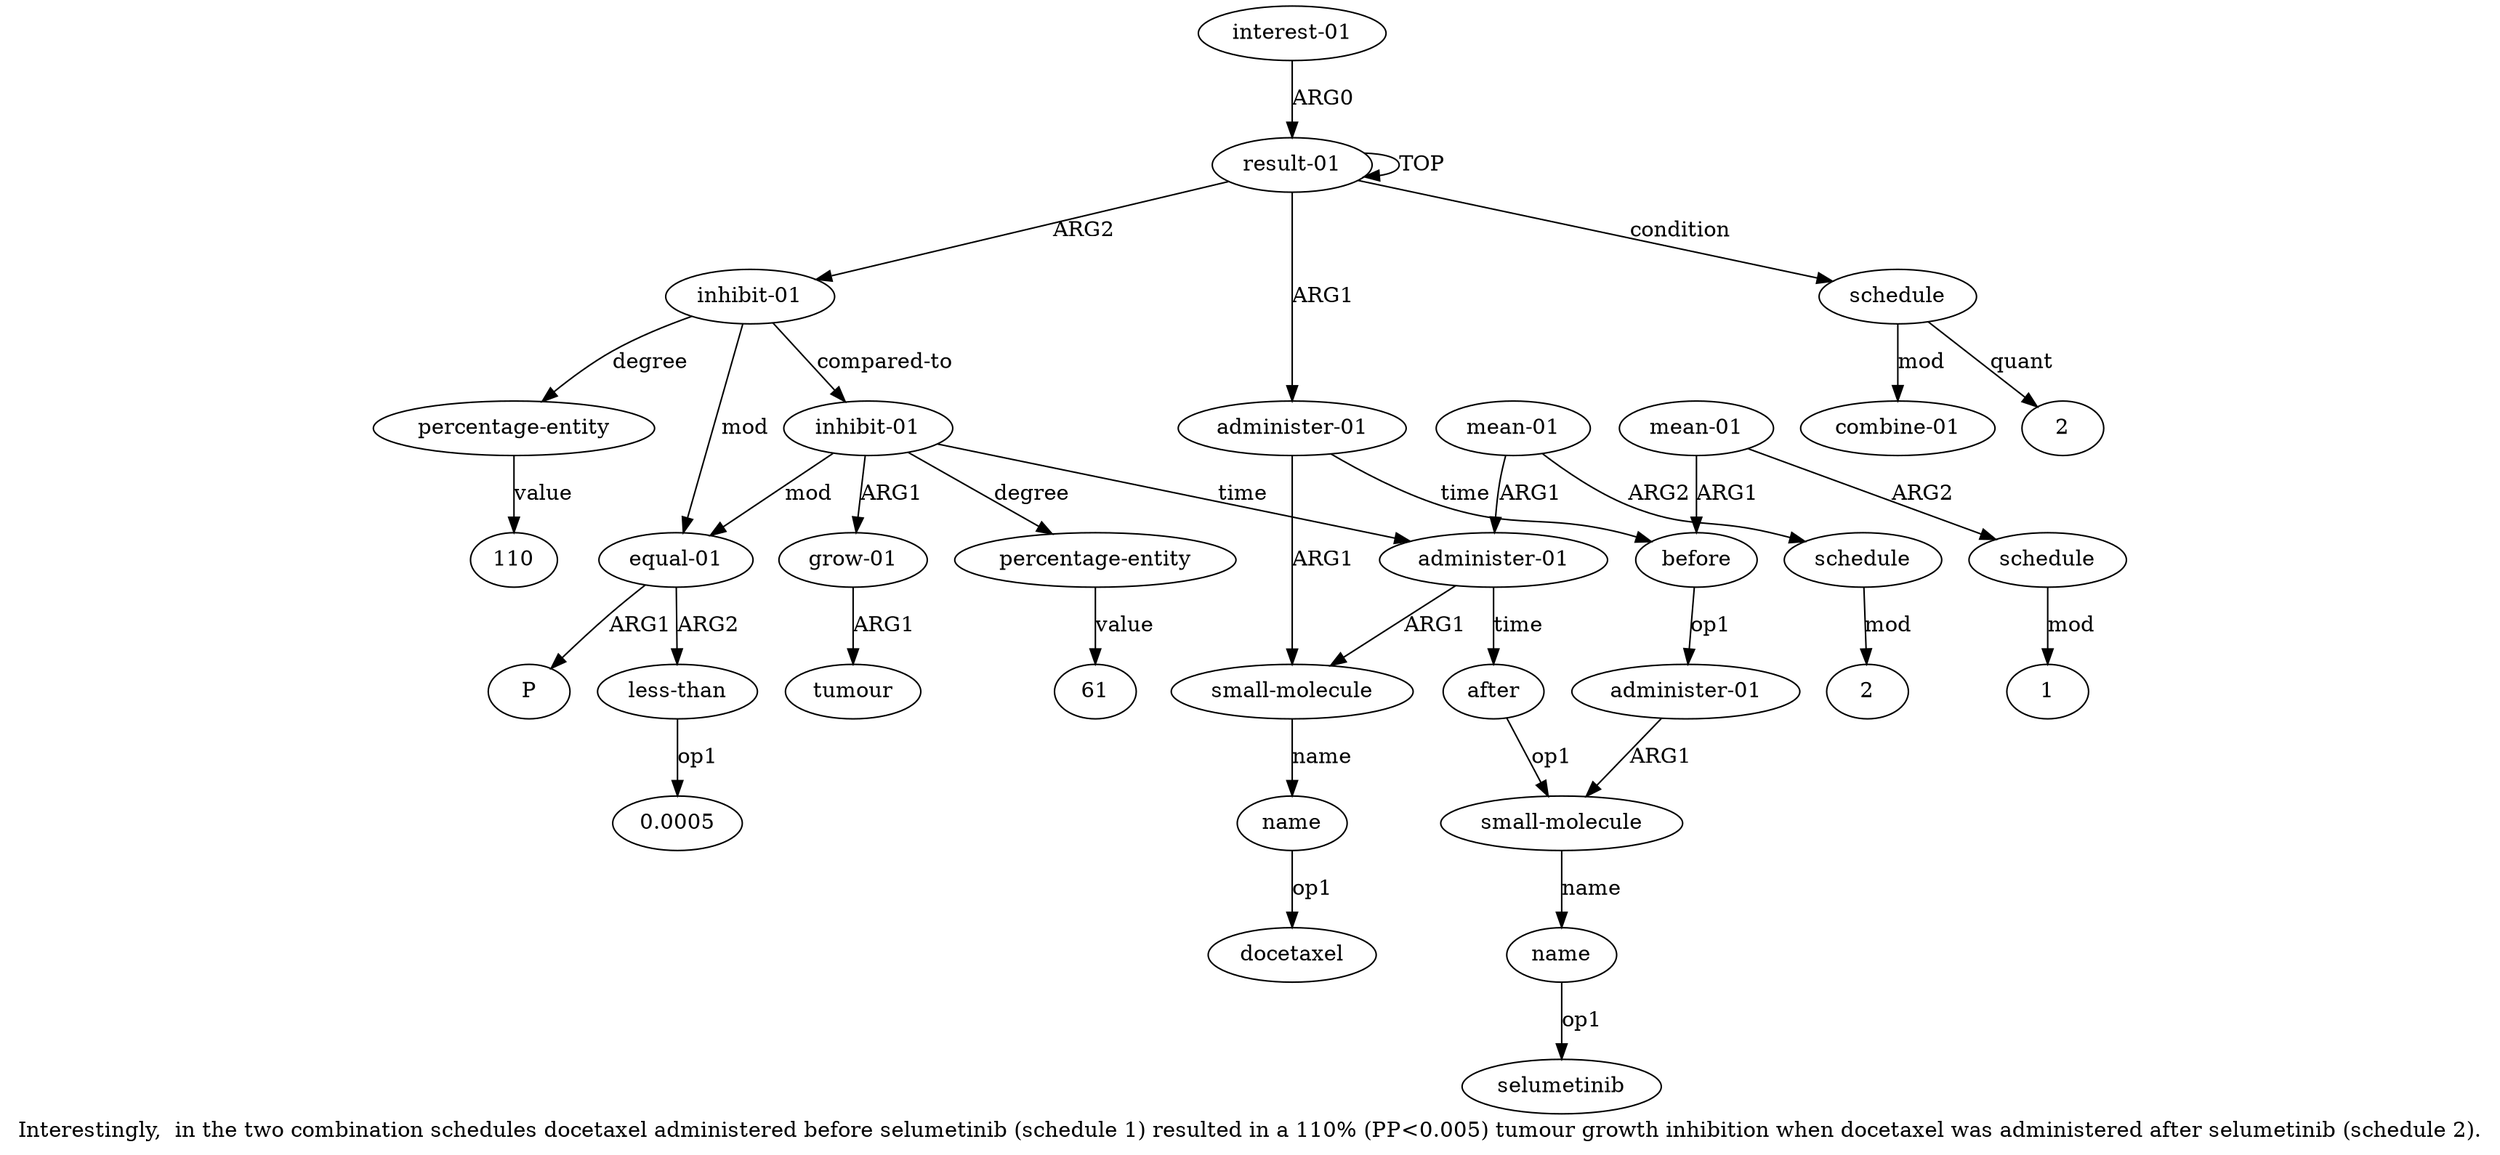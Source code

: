 digraph  {
	graph [label="Interestingly,  in the two combination schedules docetaxel administered before selumetinib (schedule 1) resulted in a 110% (PP<0.005) \
tumour growth inhibition when docetaxel was administered after selumetinib (schedule 2)."];
	node [label="\N"];
	a20	 [color=black,
		gold_ind=20,
		gold_label="equal-01",
		label="equal-01",
		test_ind=20,
		test_label="equal-01"];
	a21	 [color=black,
		gold_ind=21,
		gold_label=P,
		label=P,
		test_ind=21,
		test_label=P];
	a20 -> a21 [key=0,
	color=black,
	gold_label=ARG1,
	label=ARG1,
	test_label=ARG1];
a22 [color=black,
	gold_ind=22,
	gold_label="less-than",
	label="less-than",
	test_ind=22,
	test_label="less-than"];
a20 -> a22 [key=0,
color=black,
gold_label=ARG2,
label=ARG2,
test_label=ARG2];
"a22 0.0005" [color=black,
gold_ind=-1,
gold_label=0.0005,
label=0.0005,
test_ind=-1,
test_label=0.0005];
a22 -> "a22 0.0005" [key=0,
color=black,
gold_label=op1,
label=op1,
test_label=op1];
a23 [color=black,
gold_ind=23,
gold_label="interest-01",
label="interest-01",
test_ind=23,
test_label="interest-01"];
a0 [color=black,
gold_ind=0,
gold_label="result-01",
label="result-01",
test_ind=0,
test_label="result-01"];
a23 -> a0 [key=0,
color=black,
gold_label=ARG0,
label=ARG0,
test_label=ARG0];
a24 [color=black,
gold_ind=24,
gold_label=schedule,
label=schedule,
test_ind=24,
test_label=schedule];
a25 [color=black,
gold_ind=25,
gold_label="combine-01",
label="combine-01",
test_ind=25,
test_label="combine-01"];
a24 -> a25 [key=0,
color=black,
gold_label=mod,
label=mod,
test_label=mod];
"a24 2" [color=black,
gold_ind=-1,
gold_label=2,
label=2,
test_ind=-1,
test_label=2];
a24 -> "a24 2" [key=0,
color=black,
gold_label=quant,
label=quant,
test_label=quant];
"a11 110" [color=black,
gold_ind=-1,
gold_label=110,
label=110,
test_ind=-1,
test_label=110];
"a3 docetaxel" [color=black,
gold_ind=-1,
gold_label=docetaxel,
label=docetaxel,
test_ind=-1,
test_label=docetaxel];
"a19 2" [color=black,
gold_ind=-1,
gold_label=2,
label=2,
test_ind=-1,
test_label=2];
"a9 1" [color=black,
gold_ind=-1,
gold_label=1,
label=1,
test_ind=-1,
test_label=1];
a15 [color=black,
gold_ind=15,
gold_label="percentage-entity",
label="percentage-entity",
test_ind=15,
test_label="percentage-entity"];
"a15 61" [color=black,
gold_ind=-1,
gold_label=61,
label=61,
test_ind=-1,
test_label=61];
a15 -> "a15 61" [key=0,
color=black,
gold_label=value,
label=value,
test_label=value];
a14 [color=black,
gold_ind=14,
gold_label=tumour,
label=tumour,
test_ind=14,
test_label=tumour];
a17 [color=black,
gold_ind=17,
gold_label=after,
label=after,
test_ind=17,
test_label=after];
a6 [color=black,
gold_ind=6,
gold_label="small-molecule",
label="small-molecule",
test_ind=6,
test_label="small-molecule"];
a17 -> a6 [key=0,
color=black,
gold_label=op1,
label=op1,
test_label=op1];
a16 [color=black,
gold_ind=16,
gold_label="administer-01",
label="administer-01",
test_ind=16,
test_label="administer-01"];
a16 -> a17 [key=0,
color=black,
gold_label=time,
label=time,
test_label=time];
a2 [color=black,
gold_ind=2,
gold_label="small-molecule",
label="small-molecule",
test_ind=2,
test_label="small-molecule"];
a16 -> a2 [key=0,
color=black,
gold_label=ARG1,
label=ARG1,
test_label=ARG1];
a11 [color=black,
gold_ind=11,
gold_label="percentage-entity",
label="percentage-entity",
test_ind=11,
test_label="percentage-entity"];
a11 -> "a11 110" [key=0,
color=black,
gold_label=value,
label=value,
test_label=value];
a10 [color=black,
gold_ind=10,
gold_label="inhibit-01",
label="inhibit-01",
test_ind=10,
test_label="inhibit-01"];
a10 -> a20 [key=0,
color=black,
gold_label=mod,
label=mod,
test_label=mod];
a10 -> a11 [key=0,
color=black,
gold_label=degree,
label=degree,
test_label=degree];
a12 [color=black,
gold_ind=12,
gold_label="inhibit-01",
label="inhibit-01",
test_ind=12,
test_label="inhibit-01"];
a10 -> a12 [key=0,
color=black,
gold_label="compared-to",
label="compared-to",
test_label="compared-to"];
a13 [color=black,
gold_ind=13,
gold_label="grow-01",
label="grow-01",
test_ind=13,
test_label="grow-01"];
a13 -> a14 [key=0,
color=black,
gold_label=ARG1,
label=ARG1,
test_label=ARG1];
a12 -> a20 [key=0,
color=black,
gold_label=mod,
label=mod,
test_label=mod];
a12 -> a15 [key=0,
color=black,
gold_label=degree,
label=degree,
test_label=degree];
a12 -> a16 [key=0,
color=black,
gold_label=time,
label=time,
test_label=time];
a12 -> a13 [key=0,
color=black,
gold_label=ARG1,
label=ARG1,
test_label=ARG1];
a19 [color=black,
gold_ind=19,
gold_label=schedule,
label=schedule,
test_ind=19,
test_label=schedule];
a19 -> "a19 2" [key=0,
color=black,
gold_label=mod,
label=mod,
test_label=mod];
a18 [color=black,
gold_ind=18,
gold_label="mean-01",
label="mean-01",
test_ind=18,
test_label="mean-01"];
a18 -> a16 [key=0,
color=black,
gold_label=ARG1,
label=ARG1,
test_label=ARG1];
a18 -> a19 [key=0,
color=black,
gold_label=ARG2,
label=ARG2,
test_label=ARG2];
a1 [color=black,
gold_ind=1,
gold_label="administer-01",
label="administer-01",
test_ind=1,
test_label="administer-01"];
a1 -> a2 [key=0,
color=black,
gold_label=ARG1,
label=ARG1,
test_label=ARG1];
a4 [color=black,
gold_ind=4,
gold_label=before,
label=before,
test_ind=4,
test_label=before];
a1 -> a4 [key=0,
color=black,
gold_label=time,
label=time,
test_label=time];
a0 -> a24 [key=0,
color=black,
gold_label=condition,
label=condition,
test_label=condition];
a0 -> a10 [key=0,
color=black,
gold_label=ARG2,
label=ARG2,
test_label=ARG2];
a0 -> a1 [key=0,
color=black,
gold_label=ARG1,
label=ARG1,
test_label=ARG1];
a0 -> a0 [key=0,
color=black,
gold_label=TOP,
label=TOP,
test_label=TOP];
a3 [color=black,
gold_ind=3,
gold_label=name,
label=name,
test_ind=3,
test_label=name];
a3 -> "a3 docetaxel" [key=0,
color=black,
gold_label=op1,
label=op1,
test_label=op1];
a2 -> a3 [key=0,
color=black,
gold_label=name,
label=name,
test_label=name];
a5 [color=black,
gold_ind=5,
gold_label="administer-01",
label="administer-01",
test_ind=5,
test_label="administer-01"];
a5 -> a6 [key=0,
color=black,
gold_label=ARG1,
label=ARG1,
test_label=ARG1];
a4 -> a5 [key=0,
color=black,
gold_label=op1,
label=op1,
test_label=op1];
a7 [color=black,
gold_ind=7,
gold_label=name,
label=name,
test_ind=7,
test_label=name];
"a7 selumetinib" [color=black,
gold_ind=-1,
gold_label=selumetinib,
label=selumetinib,
test_ind=-1,
test_label=selumetinib];
a7 -> "a7 selumetinib" [key=0,
color=black,
gold_label=op1,
label=op1,
test_label=op1];
a6 -> a7 [key=0,
color=black,
gold_label=name,
label=name,
test_label=name];
a9 [color=black,
gold_ind=9,
gold_label=schedule,
label=schedule,
test_ind=9,
test_label=schedule];
a9 -> "a9 1" [key=0,
color=black,
gold_label=mod,
label=mod,
test_label=mod];
a8 [color=black,
gold_ind=8,
gold_label="mean-01",
label="mean-01",
test_ind=8,
test_label="mean-01"];
a8 -> a4 [key=0,
color=black,
gold_label=ARG1,
label=ARG1,
test_label=ARG1];
a8 -> a9 [key=0,
color=black,
gold_label=ARG2,
label=ARG2,
test_label=ARG2];
}
